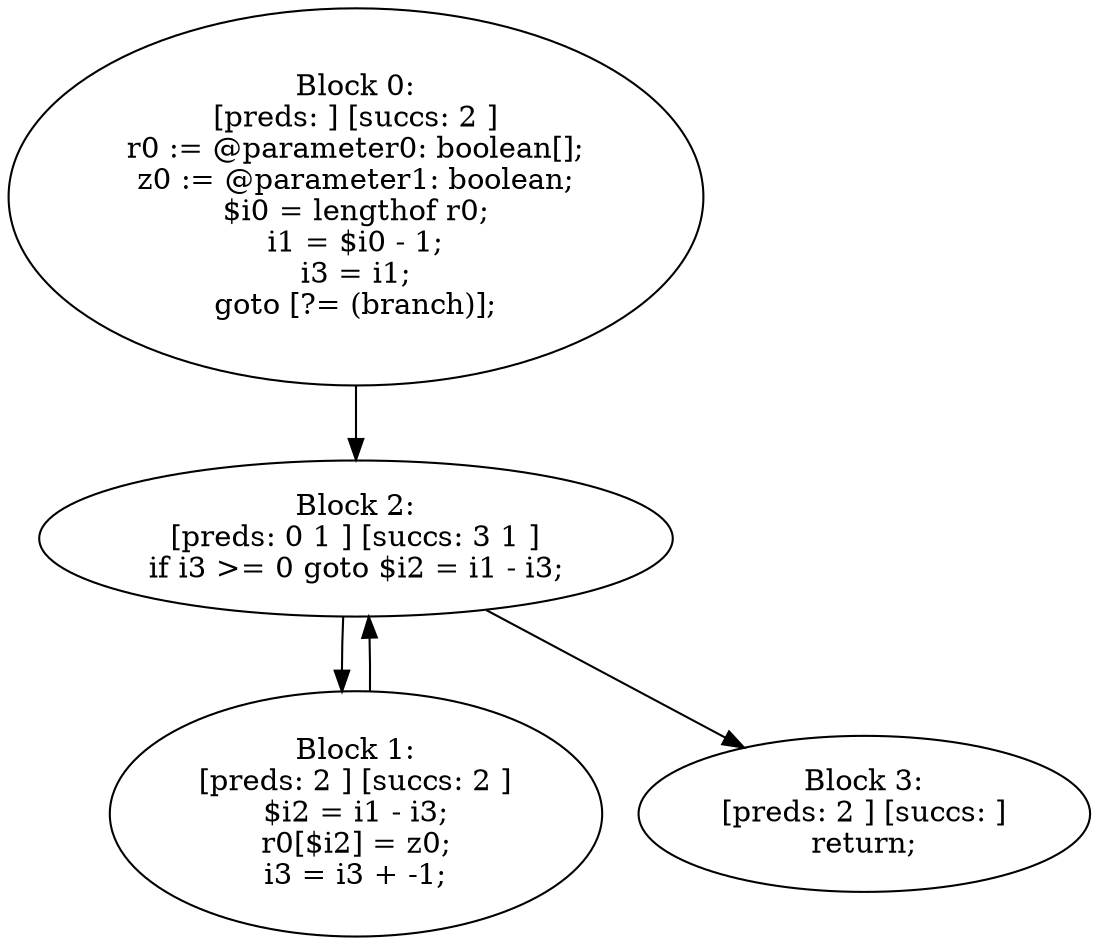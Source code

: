digraph "unitGraph" {
    "Block 0:
[preds: ] [succs: 2 ]
r0 := @parameter0: boolean[];
z0 := @parameter1: boolean;
$i0 = lengthof r0;
i1 = $i0 - 1;
i3 = i1;
goto [?= (branch)];
"
    "Block 1:
[preds: 2 ] [succs: 2 ]
$i2 = i1 - i3;
r0[$i2] = z0;
i3 = i3 + -1;
"
    "Block 2:
[preds: 0 1 ] [succs: 3 1 ]
if i3 >= 0 goto $i2 = i1 - i3;
"
    "Block 3:
[preds: 2 ] [succs: ]
return;
"
    "Block 0:
[preds: ] [succs: 2 ]
r0 := @parameter0: boolean[];
z0 := @parameter1: boolean;
$i0 = lengthof r0;
i1 = $i0 - 1;
i3 = i1;
goto [?= (branch)];
"->"Block 2:
[preds: 0 1 ] [succs: 3 1 ]
if i3 >= 0 goto $i2 = i1 - i3;
";
    "Block 1:
[preds: 2 ] [succs: 2 ]
$i2 = i1 - i3;
r0[$i2] = z0;
i3 = i3 + -1;
"->"Block 2:
[preds: 0 1 ] [succs: 3 1 ]
if i3 >= 0 goto $i2 = i1 - i3;
";
    "Block 2:
[preds: 0 1 ] [succs: 3 1 ]
if i3 >= 0 goto $i2 = i1 - i3;
"->"Block 3:
[preds: 2 ] [succs: ]
return;
";
    "Block 2:
[preds: 0 1 ] [succs: 3 1 ]
if i3 >= 0 goto $i2 = i1 - i3;
"->"Block 1:
[preds: 2 ] [succs: 2 ]
$i2 = i1 - i3;
r0[$i2] = z0;
i3 = i3 + -1;
";
}
